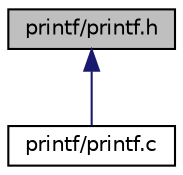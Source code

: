 digraph "printf/printf.h"
{
 // INTERACTIVE_SVG=YES
 // LATEX_PDF_SIZE
  bgcolor="transparent";
  edge [fontname="Helvetica",fontsize="10",labelfontname="Helvetica",labelfontsize="10"];
  node [fontname="Helvetica",fontsize="10",shape=record];
  Node1 [label="printf/printf.h",height=0.2,width=0.4,color="black", fillcolor="grey75", style="filled", fontcolor="black",tooltip="Interface and usage of printf implementation."];
  Node1 -> Node2 [dir="back",color="midnightblue",fontsize="10",style="solid",fontname="Helvetica"];
  Node2 [label="printf/printf.c",height=0.2,width=0.4,color="black",URL="$printf_8c.html",tooltip="Pared down printf implementation for embedded use."];
}
